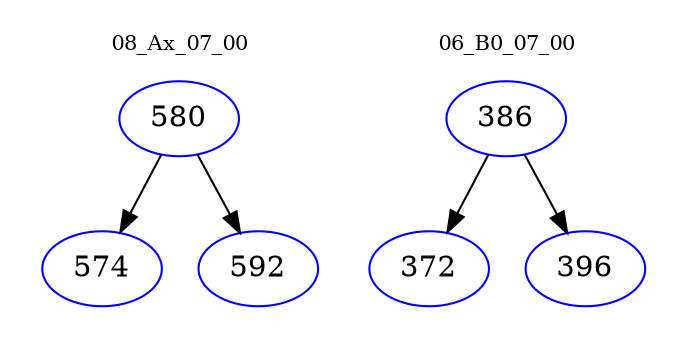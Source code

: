 digraph{
subgraph cluster_0 {
color = white
label = "08_Ax_07_00";
fontsize=10;
T0_580 [label="580", color="blue"]
T0_580 -> T0_574 [color="black"]
T0_574 [label="574", color="blue"]
T0_580 -> T0_592 [color="black"]
T0_592 [label="592", color="blue"]
}
subgraph cluster_1 {
color = white
label = "06_B0_07_00";
fontsize=10;
T1_386 [label="386", color="blue"]
T1_386 -> T1_372 [color="black"]
T1_372 [label="372", color="blue"]
T1_386 -> T1_396 [color="black"]
T1_396 [label="396", color="blue"]
}
}
